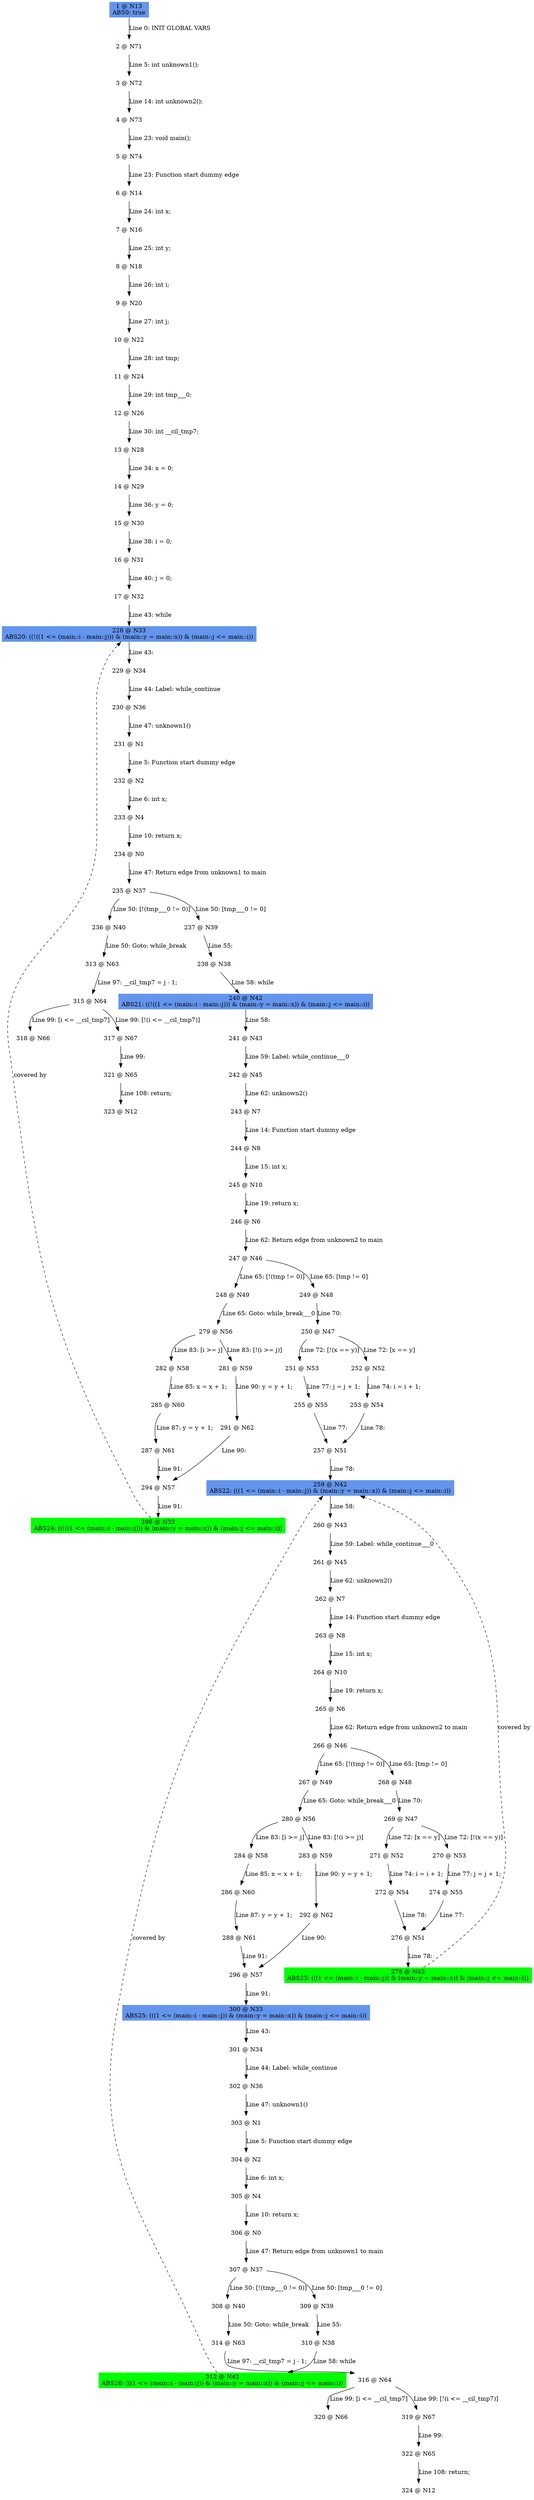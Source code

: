 digraph ARG {
node [style="filled" shape="box" color="white"]
1 [fillcolor="cornflowerblue" label="1 @ N13\nABS0: true" id="1"]
2 [label="2 @ N71" id="2"]
3 [label="3 @ N72" id="3"]
4 [label="4 @ N73" id="4"]
5 [label="5 @ N74" id="5"]
6 [label="6 @ N14" id="6"]
7 [label="7 @ N16" id="7"]
8 [label="8 @ N18" id="8"]
9 [label="9 @ N20" id="9"]
10 [label="10 @ N22" id="10"]
11 [label="11 @ N24" id="11"]
12 [label="12 @ N26" id="12"]
13 [label="13 @ N28" id="13"]
14 [label="14 @ N29" id="14"]
15 [label="15 @ N30" id="15"]
16 [label="16 @ N31" id="16"]
17 [label="17 @ N32" id="17"]
228 [fillcolor="cornflowerblue" label="228 @ N33\nABS20: ((!((1 <= (main::i - main::j))) & (main::y = main::x)) & (main::j <= main::i))" id="228"]
229 [label="229 @ N34" id="229"]
230 [label="230 @ N36" id="230"]
231 [label="231 @ N1" id="231"]
232 [label="232 @ N2" id="232"]
233 [label="233 @ N4" id="233"]
234 [label="234 @ N0" id="234"]
235 [label="235 @ N37" id="235"]
237 [label="237 @ N39" id="237"]
238 [label="238 @ N38" id="238"]
240 [fillcolor="cornflowerblue" label="240 @ N42\nABS21: ((!((1 <= (main::i - main::j))) & (main::y = main::x)) & (main::j <= main::i))" id="240"]
241 [label="241 @ N43" id="241"]
242 [label="242 @ N45" id="242"]
243 [label="243 @ N7" id="243"]
244 [label="244 @ N8" id="244"]
245 [label="245 @ N10" id="245"]
246 [label="246 @ N6" id="246"]
247 [label="247 @ N46" id="247"]
249 [label="249 @ N48" id="249"]
250 [label="250 @ N47" id="250"]
252 [label="252 @ N52" id="252"]
253 [label="253 @ N54" id="253"]
257 [label="257 @ N51" id="257"]
259 [fillcolor="cornflowerblue" label="259 @ N42\nABS22: (((1 <= (main::i - main::j)) & (main::y = main::x)) & (main::j <= main::i))" id="259"]
260 [label="260 @ N43" id="260"]
261 [label="261 @ N45" id="261"]
262 [label="262 @ N7" id="262"]
263 [label="263 @ N8" id="263"]
264 [label="264 @ N10" id="264"]
265 [label="265 @ N6" id="265"]
266 [label="266 @ N46" id="266"]
268 [label="268 @ N48" id="268"]
269 [label="269 @ N47" id="269"]
271 [label="271 @ N52" id="271"]
272 [label="272 @ N54" id="272"]
276 [label="276 @ N51" id="276"]
278 [fillcolor="green" label="278 @ N42\nABS23: (((1 <= (main::i - main::j)) & (main::y = main::x)) & (main::j <= main::i))" id="278"]
270 [label="270 @ N53" id="270"]
274 [label="274 @ N55" id="274"]
267 [label="267 @ N49" id="267"]
280 [label="280 @ N56" id="280"]
284 [label="284 @ N58" id="284"]
286 [label="286 @ N60" id="286"]
288 [label="288 @ N61" id="288"]
296 [label="296 @ N57" id="296"]
300 [fillcolor="cornflowerblue" label="300 @ N33\nABS25: (((1 <= (main::i - main::j)) & (main::y = main::x)) & (main::j <= main::i))" id="300"]
301 [label="301 @ N34" id="301"]
302 [label="302 @ N36" id="302"]
303 [label="303 @ N1" id="303"]
304 [label="304 @ N2" id="304"]
305 [label="305 @ N4" id="305"]
306 [label="306 @ N0" id="306"]
307 [label="307 @ N37" id="307"]
309 [label="309 @ N39" id="309"]
310 [label="310 @ N38" id="310"]
312 [fillcolor="green" label="312 @ N42\nABS26: (((1 <= (main::i - main::j)) & (main::y = main::x)) & (main::j <= main::i))" id="312"]
308 [label="308 @ N40" id="308"]
314 [label="314 @ N63" id="314"]
316 [label="316 @ N64" id="316"]
320 [label="320 @ N66" id="320"]
319 [label="319 @ N67" id="319"]
322 [label="322 @ N65" id="322"]
324 [label="324 @ N12" id="324"]
283 [label="283 @ N59" id="283"]
292 [label="292 @ N62" id="292"]
251 [label="251 @ N53" id="251"]
255 [label="255 @ N55" id="255"]
248 [label="248 @ N49" id="248"]
279 [label="279 @ N56" id="279"]
282 [label="282 @ N58" id="282"]
285 [label="285 @ N60" id="285"]
287 [label="287 @ N61" id="287"]
294 [label="294 @ N57" id="294"]
298 [fillcolor="green" label="298 @ N33\nABS24: ((!((1 <= (main::i - main::j))) & (main::y = main::x)) & (main::j <= main::i))" id="298"]
281 [label="281 @ N59" id="281"]
291 [label="291 @ N62" id="291"]
236 [label="236 @ N40" id="236"]
313 [label="313 @ N63" id="313"]
315 [label="315 @ N64" id="315"]
318 [label="318 @ N66" id="318"]
317 [label="317 @ N67" id="317"]
321 [label="321 @ N65" id="321"]
323 [label="323 @ N12" id="323"]
1 -> 2 [label="Line 0: INIT GLOBAL VARS" id="1 -> 2"]
2 -> 3 [label="Line 5: int unknown1();" id="2 -> 3"]
3 -> 4 [label="Line 14: int unknown2();" id="3 -> 4"]
4 -> 5 [label="Line 23: void main();" id="4 -> 5"]
5 -> 6 [label="Line 23: Function start dummy edge" id="5 -> 6"]
6 -> 7 [label="Line 24: int x;" id="6 -> 7"]
7 -> 8 [label="Line 25: int y;" id="7 -> 8"]
8 -> 9 [label="Line 26: int i;" id="8 -> 9"]
9 -> 10 [label="Line 27: int j;" id="9 -> 10"]
10 -> 11 [label="Line 28: int tmp;" id="10 -> 11"]
11 -> 12 [label="Line 29: int tmp___0;" id="11 -> 12"]
12 -> 13 [label="Line 30: int __cil_tmp7;" id="12 -> 13"]
13 -> 14 [label="Line 34: x = 0;" id="13 -> 14"]
14 -> 15 [label="Line 36: y = 0;" id="14 -> 15"]
15 -> 16 [label="Line 38: i = 0;" id="15 -> 16"]
16 -> 17 [label="Line 40: j = 0;" id="16 -> 17"]
17 -> 228 [label="Line 43: while" id="17 -> 228"]
298 -> 228 [style="dashed" weight="0" label="covered by"]
228 -> 229 [label="Line 43: " id="228 -> 229"]
229 -> 230 [label="Line 44: Label: while_continue" id="229 -> 230"]
230 -> 231 [label="Line 47: unknown1()" id="230 -> 231"]
231 -> 232 [label="Line 5: Function start dummy edge" id="231 -> 232"]
232 -> 233 [label="Line 6: int x;" id="232 -> 233"]
233 -> 234 [label="Line 10: return x;" id="233 -> 234"]
234 -> 235 [label="Line 47: Return edge from unknown1 to main" id="234 -> 235"]
235 -> 236 [label="Line 50: [!(tmp___0 != 0)]" id="235 -> 236"]
235 -> 237 [label="Line 50: [tmp___0 != 0]" id="235 -> 237"]
237 -> 238 [label="Line 55: " id="237 -> 238"]
238 -> 240 [label="Line 58: while" id="238 -> 240"]
240 -> 241 [label="Line 58: " id="240 -> 241"]
241 -> 242 [label="Line 59: Label: while_continue___0" id="241 -> 242"]
242 -> 243 [label="Line 62: unknown2()" id="242 -> 243"]
243 -> 244 [label="Line 14: Function start dummy edge" id="243 -> 244"]
244 -> 245 [label="Line 15: int x;" id="244 -> 245"]
245 -> 246 [label="Line 19: return x;" id="245 -> 246"]
246 -> 247 [label="Line 62: Return edge from unknown2 to main" id="246 -> 247"]
247 -> 248 [label="Line 65: [!(tmp != 0)]" id="247 -> 248"]
247 -> 249 [label="Line 65: [tmp != 0]" id="247 -> 249"]
249 -> 250 [label="Line 70: " id="249 -> 250"]
250 -> 251 [label="Line 72: [!(x == y)]" id="250 -> 251"]
250 -> 252 [label="Line 72: [x == y]" id="250 -> 252"]
252 -> 253 [label="Line 74: i = i + 1;" id="252 -> 253"]
253 -> 257 [label="Line 78: " id="253 -> 257"]
257 -> 259 [label="Line 78: " id="257 -> 259"]
278 -> 259 [style="dashed" weight="0" label="covered by"]
312 -> 259 [style="dashed" weight="0" label="covered by"]
259 -> 260 [label="Line 58: " id="259 -> 260"]
260 -> 261 [label="Line 59: Label: while_continue___0" id="260 -> 261"]
261 -> 262 [label="Line 62: unknown2()" id="261 -> 262"]
262 -> 263 [label="Line 14: Function start dummy edge" id="262 -> 263"]
263 -> 264 [label="Line 15: int x;" id="263 -> 264"]
264 -> 265 [label="Line 19: return x;" id="264 -> 265"]
265 -> 266 [label="Line 62: Return edge from unknown2 to main" id="265 -> 266"]
266 -> 267 [label="Line 65: [!(tmp != 0)]" id="266 -> 267"]
266 -> 268 [label="Line 65: [tmp != 0]" id="266 -> 268"]
268 -> 269 [label="Line 70: " id="268 -> 269"]
269 -> 270 [label="Line 72: [!(x == y)]" id="269 -> 270"]
269 -> 271 [label="Line 72: [x == y]" id="269 -> 271"]
271 -> 272 [label="Line 74: i = i + 1;" id="271 -> 272"]
272 -> 276 [label="Line 78: " id="272 -> 276"]
276 -> 278 [label="Line 78: " id="276 -> 278"]
270 -> 274 [label="Line 77: j = j + 1;" id="270 -> 274"]
274 -> 276 [label="Line 77: " id="274 -> 276"]
267 -> 280 [label="Line 65: Goto: while_break___0" id="267 -> 280"]
280 -> 283 [label="Line 83: [!(i >= j)]" id="280 -> 283"]
280 -> 284 [label="Line 83: [i >= j]" id="280 -> 284"]
284 -> 286 [label="Line 85: x = x + 1;" id="284 -> 286"]
286 -> 288 [label="Line 87: y = y + 1;" id="286 -> 288"]
288 -> 296 [label="Line 91: " id="288 -> 296"]
296 -> 300 [label="Line 91: " id="296 -> 300"]
300 -> 301 [label="Line 43: " id="300 -> 301"]
301 -> 302 [label="Line 44: Label: while_continue" id="301 -> 302"]
302 -> 303 [label="Line 47: unknown1()" id="302 -> 303"]
303 -> 304 [label="Line 5: Function start dummy edge" id="303 -> 304"]
304 -> 305 [label="Line 6: int x;" id="304 -> 305"]
305 -> 306 [label="Line 10: return x;" id="305 -> 306"]
306 -> 307 [label="Line 47: Return edge from unknown1 to main" id="306 -> 307"]
307 -> 308 [label="Line 50: [!(tmp___0 != 0)]" id="307 -> 308"]
307 -> 309 [label="Line 50: [tmp___0 != 0]" id="307 -> 309"]
309 -> 310 [label="Line 55: " id="309 -> 310"]
310 -> 312 [label="Line 58: while" id="310 -> 312"]
308 -> 314 [label="Line 50: Goto: while_break" id="308 -> 314"]
314 -> 316 [label="Line 97: __cil_tmp7 = j - 1;" id="314 -> 316"]
316 -> 319 [label="Line 99: [!(i <= __cil_tmp7)]" id="316 -> 319"]
316 -> 320 [label="Line 99: [i <= __cil_tmp7]" id="316 -> 320"]
319 -> 322 [label="Line 99: " id="319 -> 322"]
322 -> 324 [label="Line 108: return;" id="322 -> 324"]
283 -> 292 [label="Line 90: y = y + 1;" id="283 -> 292"]
292 -> 296 [label="Line 90: " id="292 -> 296"]
251 -> 255 [label="Line 77: j = j + 1;" id="251 -> 255"]
255 -> 257 [label="Line 77: " id="255 -> 257"]
248 -> 279 [label="Line 65: Goto: while_break___0" id="248 -> 279"]
279 -> 281 [label="Line 83: [!(i >= j)]" id="279 -> 281"]
279 -> 282 [label="Line 83: [i >= j]" id="279 -> 282"]
282 -> 285 [label="Line 85: x = x + 1;" id="282 -> 285"]
285 -> 287 [label="Line 87: y = y + 1;" id="285 -> 287"]
287 -> 294 [label="Line 91: " id="287 -> 294"]
294 -> 298 [label="Line 91: " id="294 -> 298"]
281 -> 291 [label="Line 90: y = y + 1;" id="281 -> 291"]
291 -> 294 [label="Line 90: " id="291 -> 294"]
236 -> 313 [label="Line 50: Goto: while_break" id="236 -> 313"]
313 -> 315 [label="Line 97: __cil_tmp7 = j - 1;" id="313 -> 315"]
315 -> 317 [label="Line 99: [!(i <= __cil_tmp7)]" id="315 -> 317"]
315 -> 318 [label="Line 99: [i <= __cil_tmp7]" id="315 -> 318"]
317 -> 321 [label="Line 99: " id="317 -> 321"]
321 -> 323 [label="Line 108: return;" id="321 -> 323"]
}
